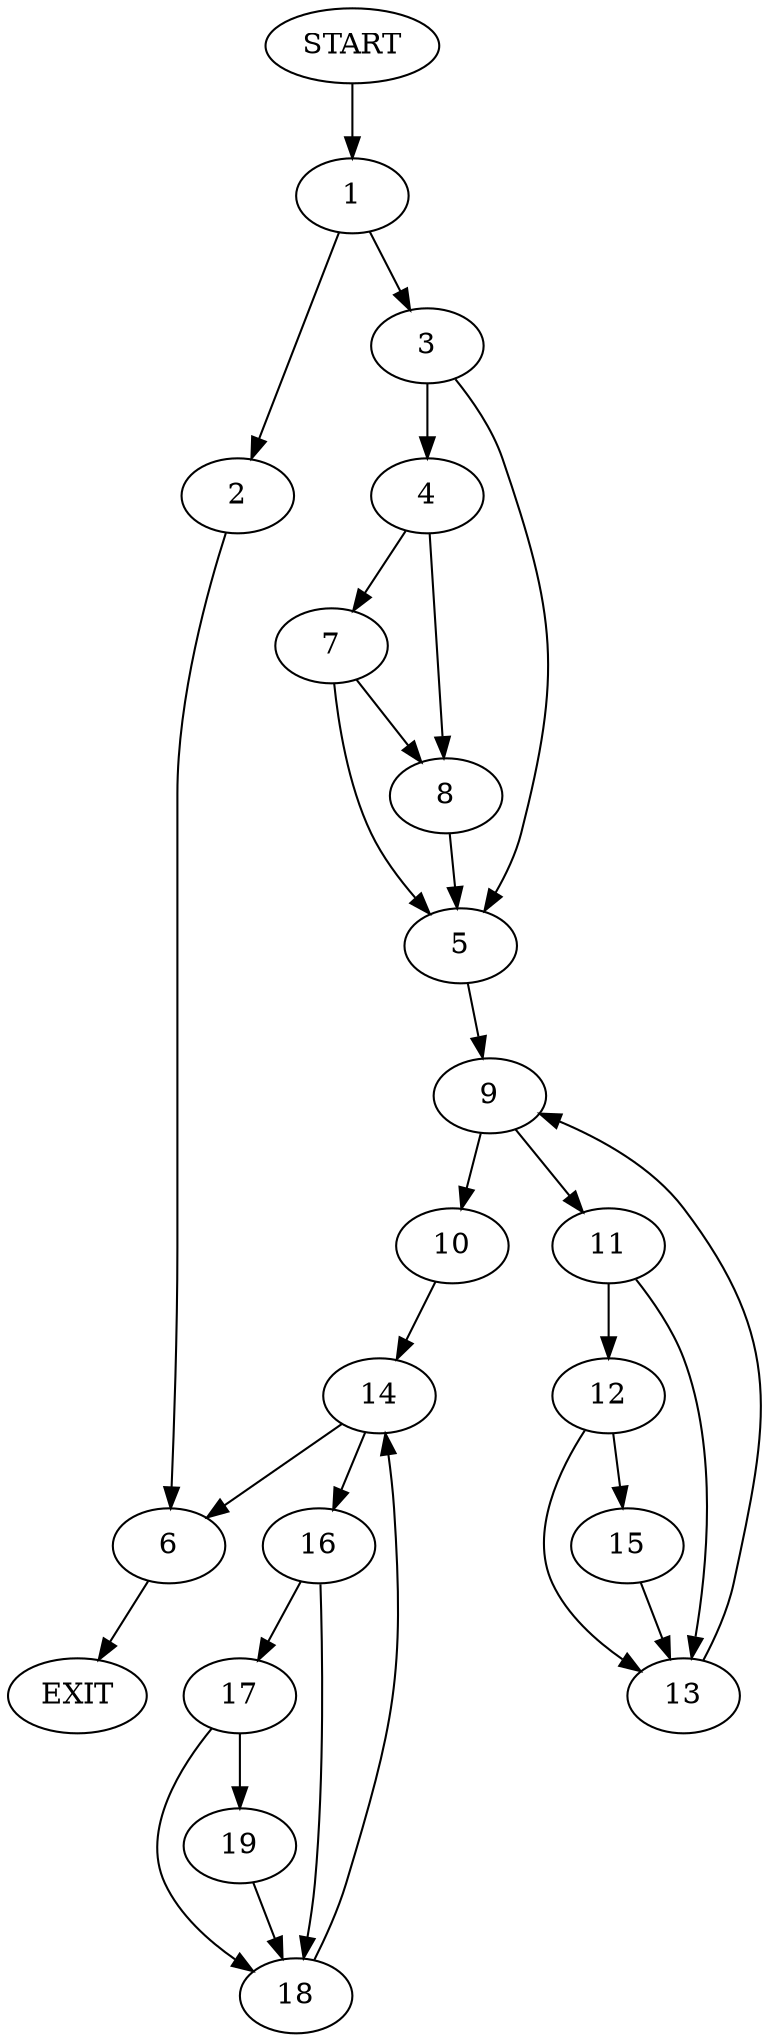 digraph {
0 [label="START"]
20 [label="EXIT"]
0 -> 1
1 -> 2
1 -> 3
3 -> 4
3 -> 5
2 -> 6
6 -> 20
4 -> 7
4 -> 8
5 -> 9
8 -> 5
7 -> 8
7 -> 5
9 -> 10
9 -> 11
11 -> 12
11 -> 13
10 -> 14
13 -> 9
12 -> 13
12 -> 15
15 -> 13
14 -> 16
14 -> 6
16 -> 17
16 -> 18
17 -> 18
17 -> 19
18 -> 14
19 -> 18
}
